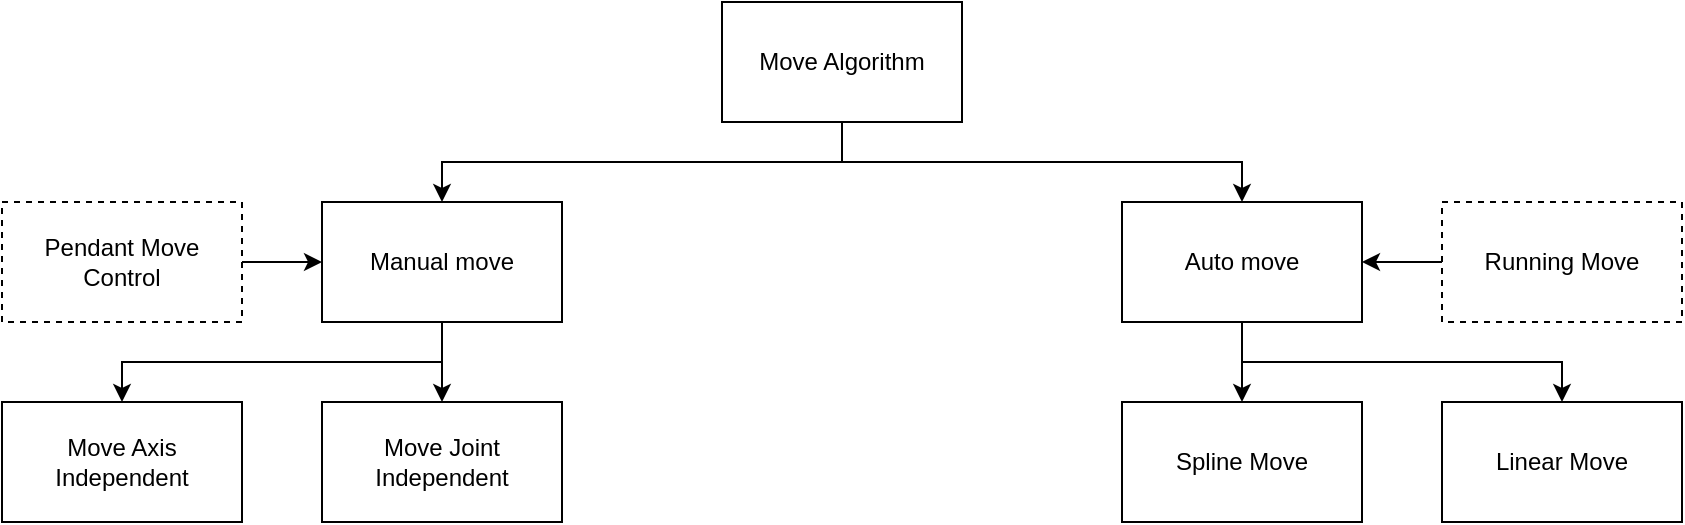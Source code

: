 <mxfile version="24.5.3" type="device" pages="2">
  <diagram name="Page-1" id="zytj2DbKgGDdTs_RqHKi">
    <mxGraphModel dx="1313" dy="776" grid="1" gridSize="10" guides="1" tooltips="1" connect="1" arrows="1" fold="1" page="1" pageScale="1" pageWidth="1000" pageHeight="800" math="0" shadow="0">
      <root>
        <mxCell id="0" />
        <mxCell id="1" parent="0" />
        <mxCell id="79ONrUT3HLc4sl2BZTiF-10" style="edgeStyle=orthogonalEdgeStyle;rounded=0;orthogonalLoop=1;jettySize=auto;html=1;exitX=0.5;exitY=1;exitDx=0;exitDy=0;entryX=0.5;entryY=0;entryDx=0;entryDy=0;" edge="1" parent="1" source="79ONrUT3HLc4sl2BZTiF-1" target="79ONrUT3HLc4sl2BZTiF-2">
          <mxGeometry relative="1" as="geometry" />
        </mxCell>
        <mxCell id="79ONrUT3HLc4sl2BZTiF-11" style="edgeStyle=orthogonalEdgeStyle;rounded=0;orthogonalLoop=1;jettySize=auto;html=1;exitX=0.5;exitY=1;exitDx=0;exitDy=0;entryX=0.5;entryY=0;entryDx=0;entryDy=0;" edge="1" parent="1" source="79ONrUT3HLc4sl2BZTiF-1" target="79ONrUT3HLc4sl2BZTiF-3">
          <mxGeometry relative="1" as="geometry" />
        </mxCell>
        <mxCell id="79ONrUT3HLc4sl2BZTiF-1" value="Move Algorithm" style="rounded=0;whiteSpace=wrap;html=1;" vertex="1" parent="1">
          <mxGeometry x="440" y="40" width="120" height="60" as="geometry" />
        </mxCell>
        <mxCell id="79ONrUT3HLc4sl2BZTiF-12" value="" style="edgeStyle=orthogonalEdgeStyle;rounded=0;orthogonalLoop=1;jettySize=auto;html=1;" edge="1" parent="1" source="79ONrUT3HLc4sl2BZTiF-2" target="79ONrUT3HLc4sl2BZTiF-7">
          <mxGeometry relative="1" as="geometry" />
        </mxCell>
        <mxCell id="79ONrUT3HLc4sl2BZTiF-15" style="edgeStyle=orthogonalEdgeStyle;rounded=0;orthogonalLoop=1;jettySize=auto;html=1;exitX=0.5;exitY=1;exitDx=0;exitDy=0;entryX=0.5;entryY=0;entryDx=0;entryDy=0;" edge="1" parent="1" source="79ONrUT3HLc4sl2BZTiF-2" target="79ONrUT3HLc4sl2BZTiF-6">
          <mxGeometry relative="1" as="geometry" />
        </mxCell>
        <mxCell id="79ONrUT3HLc4sl2BZTiF-2" value="Manual move" style="rounded=0;whiteSpace=wrap;html=1;" vertex="1" parent="1">
          <mxGeometry x="240" y="140" width="120" height="60" as="geometry" />
        </mxCell>
        <mxCell id="79ONrUT3HLc4sl2BZTiF-17" value="" style="edgeStyle=orthogonalEdgeStyle;rounded=0;orthogonalLoop=1;jettySize=auto;html=1;" edge="1" parent="1" source="79ONrUT3HLc4sl2BZTiF-3" target="79ONrUT3HLc4sl2BZTiF-16">
          <mxGeometry relative="1" as="geometry" />
        </mxCell>
        <mxCell id="79ONrUT3HLc4sl2BZTiF-19" style="edgeStyle=orthogonalEdgeStyle;rounded=0;orthogonalLoop=1;jettySize=auto;html=1;exitX=0.5;exitY=1;exitDx=0;exitDy=0;entryX=0.5;entryY=0;entryDx=0;entryDy=0;" edge="1" parent="1" source="79ONrUT3HLc4sl2BZTiF-3" target="79ONrUT3HLc4sl2BZTiF-18">
          <mxGeometry relative="1" as="geometry" />
        </mxCell>
        <mxCell id="79ONrUT3HLc4sl2BZTiF-3" value="Auto move" style="rounded=0;whiteSpace=wrap;html=1;" vertex="1" parent="1">
          <mxGeometry x="640" y="140" width="120" height="60" as="geometry" />
        </mxCell>
        <mxCell id="79ONrUT3HLc4sl2BZTiF-8" value="" style="edgeStyle=orthogonalEdgeStyle;rounded=0;orthogonalLoop=1;jettySize=auto;html=1;" edge="1" parent="1" source="79ONrUT3HLc4sl2BZTiF-4" target="79ONrUT3HLc4sl2BZTiF-2">
          <mxGeometry relative="1" as="geometry" />
        </mxCell>
        <mxCell id="79ONrUT3HLc4sl2BZTiF-4" value="Pendant Move&lt;div&gt;Control&lt;/div&gt;" style="rounded=0;whiteSpace=wrap;html=1;dashed=1;" vertex="1" parent="1">
          <mxGeometry x="80" y="140" width="120" height="60" as="geometry" />
        </mxCell>
        <mxCell id="79ONrUT3HLc4sl2BZTiF-9" value="" style="edgeStyle=orthogonalEdgeStyle;rounded=0;orthogonalLoop=1;jettySize=auto;html=1;" edge="1" parent="1" source="79ONrUT3HLc4sl2BZTiF-5" target="79ONrUT3HLc4sl2BZTiF-3">
          <mxGeometry relative="1" as="geometry" />
        </mxCell>
        <mxCell id="79ONrUT3HLc4sl2BZTiF-5" value="Running Move" style="rounded=0;whiteSpace=wrap;html=1;dashed=1;" vertex="1" parent="1">
          <mxGeometry x="800" y="140" width="120" height="60" as="geometry" />
        </mxCell>
        <mxCell id="79ONrUT3HLc4sl2BZTiF-6" value="Move Axis&lt;div&gt;Independent&lt;/div&gt;" style="rounded=0;whiteSpace=wrap;html=1;" vertex="1" parent="1">
          <mxGeometry x="80" y="240" width="120" height="60" as="geometry" />
        </mxCell>
        <mxCell id="79ONrUT3HLc4sl2BZTiF-7" value="Move Joint&lt;div&gt;Independent&lt;/div&gt;" style="rounded=0;whiteSpace=wrap;html=1;" vertex="1" parent="1">
          <mxGeometry x="240" y="240" width="120" height="60" as="geometry" />
        </mxCell>
        <mxCell id="79ONrUT3HLc4sl2BZTiF-16" value="Spline Move" style="rounded=0;whiteSpace=wrap;html=1;" vertex="1" parent="1">
          <mxGeometry x="640" y="240" width="120" height="60" as="geometry" />
        </mxCell>
        <mxCell id="79ONrUT3HLc4sl2BZTiF-18" value="Linear Move" style="rounded=0;whiteSpace=wrap;html=1;" vertex="1" parent="1">
          <mxGeometry x="800" y="240" width="120" height="60" as="geometry" />
        </mxCell>
      </root>
    </mxGraphModel>
  </diagram>
  <diagram id="Bgzb7XFzG2b5U-X9DK_1" name="Page-2">
    <mxGraphModel dx="1313" dy="776" grid="1" gridSize="10" guides="1" tooltips="1" connect="1" arrows="1" fold="1" page="1" pageScale="1" pageWidth="1000" pageHeight="800" math="0" shadow="0">
      <root>
        <mxCell id="0" />
        <mxCell id="1" parent="0" />
        <mxCell id="Lmq2gP7G77B6cIYFrnrF-16" value="" style="edgeStyle=orthogonalEdgeStyle;rounded=0;orthogonalLoop=1;jettySize=auto;html=1;" edge="1" parent="1" source="Lmq2gP7G77B6cIYFrnrF-1" target="Lmq2gP7G77B6cIYFrnrF-2">
          <mxGeometry relative="1" as="geometry" />
        </mxCell>
        <mxCell id="Lmq2gP7G77B6cIYFrnrF-1" value="START" style="rounded=1;whiteSpace=wrap;html=1;arcSize=50;" vertex="1" parent="1">
          <mxGeometry x="40" y="40" width="120" height="60" as="geometry" />
        </mxCell>
        <mxCell id="Lmq2gP7G77B6cIYFrnrF-17" value="" style="edgeStyle=orthogonalEdgeStyle;rounded=0;orthogonalLoop=1;jettySize=auto;html=1;" edge="1" parent="1" source="Lmq2gP7G77B6cIYFrnrF-2" target="Lmq2gP7G77B6cIYFrnrF-9">
          <mxGeometry relative="1" as="geometry" />
        </mxCell>
        <mxCell id="Lmq2gP7G77B6cIYFrnrF-2" value="Pembuatan perangkat keras" style="rounded=0;whiteSpace=wrap;html=1;" vertex="1" parent="1">
          <mxGeometry x="40" y="140" width="120" height="60" as="geometry" />
        </mxCell>
        <mxCell id="Lmq2gP7G77B6cIYFrnrF-26" value="" style="edgeStyle=orthogonalEdgeStyle;rounded=0;orthogonalLoop=1;jettySize=auto;html=1;" edge="1" parent="1" source="Lmq2gP7G77B6cIYFrnrF-3" target="Lmq2gP7G77B6cIYFrnrF-23">
          <mxGeometry relative="1" as="geometry" />
        </mxCell>
        <mxCell id="Lmq2gP7G77B6cIYFrnrF-3" value="Pembuatan perangkat lunak" style="rounded=0;whiteSpace=wrap;html=1;" vertex="1" parent="1">
          <mxGeometry x="240" y="140" width="120" height="60" as="geometry" />
        </mxCell>
        <mxCell id="Lmq2gP7G77B6cIYFrnrF-18" value="" style="edgeStyle=orthogonalEdgeStyle;rounded=0;orthogonalLoop=1;jettySize=auto;html=1;" edge="1" parent="1" source="Lmq2gP7G77B6cIYFrnrF-9" target="Lmq2gP7G77B6cIYFrnrF-10">
          <mxGeometry relative="1" as="geometry" />
        </mxCell>
        <mxCell id="Lmq2gP7G77B6cIYFrnrF-9" value="Pembuatan&lt;div&gt;kontroler&lt;/div&gt;&lt;div&gt;teach pendant&lt;/div&gt;" style="rounded=0;whiteSpace=wrap;html=1;" vertex="1" parent="1">
          <mxGeometry x="40" y="240" width="120" height="60" as="geometry" />
        </mxCell>
        <mxCell id="Lmq2gP7G77B6cIYFrnrF-19" value="" style="edgeStyle=orthogonalEdgeStyle;rounded=0;orthogonalLoop=1;jettySize=auto;html=1;" edge="1" parent="1" source="Lmq2gP7G77B6cIYFrnrF-10" target="Lmq2gP7G77B6cIYFrnrF-11">
          <mxGeometry relative="1" as="geometry" />
        </mxCell>
        <mxCell id="Lmq2gP7G77B6cIYFrnrF-10" value="Pembuatan&lt;div&gt;kontroler&lt;/div&gt;&lt;div&gt;utama&lt;/div&gt;" style="rounded=0;whiteSpace=wrap;html=1;" vertex="1" parent="1">
          <mxGeometry x="40" y="340" width="120" height="60" as="geometry" />
        </mxCell>
        <mxCell id="Lmq2gP7G77B6cIYFrnrF-20" value="" style="edgeStyle=orthogonalEdgeStyle;rounded=0;orthogonalLoop=1;jettySize=auto;html=1;" edge="1" parent="1" source="Lmq2gP7G77B6cIYFrnrF-11" target="Lmq2gP7G77B6cIYFrnrF-12">
          <mxGeometry relative="1" as="geometry" />
        </mxCell>
        <mxCell id="Lmq2gP7G77B6cIYFrnrF-11" value="Pembuatan panel kontrol" style="rounded=0;whiteSpace=wrap;html=1;" vertex="1" parent="1">
          <mxGeometry x="40" y="440" width="120" height="60" as="geometry" />
        </mxCell>
        <mxCell id="Lmq2gP7G77B6cIYFrnrF-15" value="" style="edgeStyle=orthogonalEdgeStyle;rounded=0;orthogonalLoop=1;jettySize=auto;html=1;" edge="1" parent="1" source="Lmq2gP7G77B6cIYFrnrF-12" target="Lmq2gP7G77B6cIYFrnrF-14">
          <mxGeometry relative="1" as="geometry" />
        </mxCell>
        <mxCell id="Lmq2gP7G77B6cIYFrnrF-12" value="Pembuatan&lt;div&gt;lengan robot&lt;/div&gt;" style="rounded=0;whiteSpace=wrap;html=1;" vertex="1" parent="1">
          <mxGeometry x="40" y="540" width="120" height="60" as="geometry" />
        </mxCell>
        <mxCell id="Lmq2gP7G77B6cIYFrnrF-14" value="A" style="ellipse;whiteSpace=wrap;html=1;aspect=fixed;" vertex="1" parent="1">
          <mxGeometry x="70" y="640" width="60" height="60" as="geometry" />
        </mxCell>
        <mxCell id="Lmq2gP7G77B6cIYFrnrF-22" value="" style="edgeStyle=orthogonalEdgeStyle;rounded=0;orthogonalLoop=1;jettySize=auto;html=1;" edge="1" parent="1" source="Lmq2gP7G77B6cIYFrnrF-21" target="Lmq2gP7G77B6cIYFrnrF-3">
          <mxGeometry relative="1" as="geometry" />
        </mxCell>
        <mxCell id="Lmq2gP7G77B6cIYFrnrF-21" value="A" style="ellipse;whiteSpace=wrap;html=1;aspect=fixed;" vertex="1" parent="1">
          <mxGeometry x="270" y="40" width="60" height="60" as="geometry" />
        </mxCell>
        <mxCell id="Lmq2gP7G77B6cIYFrnrF-33" value="" style="edgeStyle=orthogonalEdgeStyle;rounded=0;orthogonalLoop=1;jettySize=auto;html=1;" edge="1" parent="1" source="Lmq2gP7G77B6cIYFrnrF-23" target="Lmq2gP7G77B6cIYFrnrF-29">
          <mxGeometry relative="1" as="geometry" />
        </mxCell>
        <mxCell id="Lmq2gP7G77B6cIYFrnrF-23" value="Pembuatan parameter DH" style="rounded=0;whiteSpace=wrap;html=1;" vertex="1" parent="1">
          <mxGeometry x="240" y="240" width="120" height="60" as="geometry" />
        </mxCell>
        <mxCell id="Lmq2gP7G77B6cIYFrnrF-28" value="" style="edgeStyle=orthogonalEdgeStyle;rounded=0;orthogonalLoop=1;jettySize=auto;html=1;" edge="1" parent="1" source="Lmq2gP7G77B6cIYFrnrF-24" target="Lmq2gP7G77B6cIYFrnrF-25">
          <mxGeometry relative="1" as="geometry" />
        </mxCell>
        <mxCell id="Lmq2gP7G77B6cIYFrnrF-24" value="Pmebuatan program teach pendant" style="rounded=0;whiteSpace=wrap;html=1;" vertex="1" parent="1">
          <mxGeometry x="240" y="440" width="120" height="60" as="geometry" />
        </mxCell>
        <mxCell id="Lmq2gP7G77B6cIYFrnrF-31" value="" style="edgeStyle=orthogonalEdgeStyle;rounded=0;orthogonalLoop=1;jettySize=auto;html=1;" edge="1" parent="1" source="Lmq2gP7G77B6cIYFrnrF-25" target="Lmq2gP7G77B6cIYFrnrF-30">
          <mxGeometry relative="1" as="geometry" />
        </mxCell>
        <mxCell id="Lmq2gP7G77B6cIYFrnrF-25" value="Pembuatan program kontroler utama" style="rounded=0;whiteSpace=wrap;html=1;" vertex="1" parent="1">
          <mxGeometry x="240" y="540" width="120" height="60" as="geometry" />
        </mxCell>
        <mxCell id="Lmq2gP7G77B6cIYFrnrF-32" value="" style="edgeStyle=orthogonalEdgeStyle;rounded=0;orthogonalLoop=1;jettySize=auto;html=1;" edge="1" parent="1" source="Lmq2gP7G77B6cIYFrnrF-29" target="Lmq2gP7G77B6cIYFrnrF-24">
          <mxGeometry relative="1" as="geometry" />
        </mxCell>
        <mxCell id="Lmq2gP7G77B6cIYFrnrF-29" value="Pembuatan inverse forward kinematics" style="rounded=0;whiteSpace=wrap;html=1;" vertex="1" parent="1">
          <mxGeometry x="240" y="340" width="120" height="60" as="geometry" />
        </mxCell>
        <mxCell id="Lmq2gP7G77B6cIYFrnrF-30" value="END" style="rounded=1;whiteSpace=wrap;html=1;arcSize=50;" vertex="1" parent="1">
          <mxGeometry x="240" y="640" width="120" height="60" as="geometry" />
        </mxCell>
      </root>
    </mxGraphModel>
  </diagram>
</mxfile>
